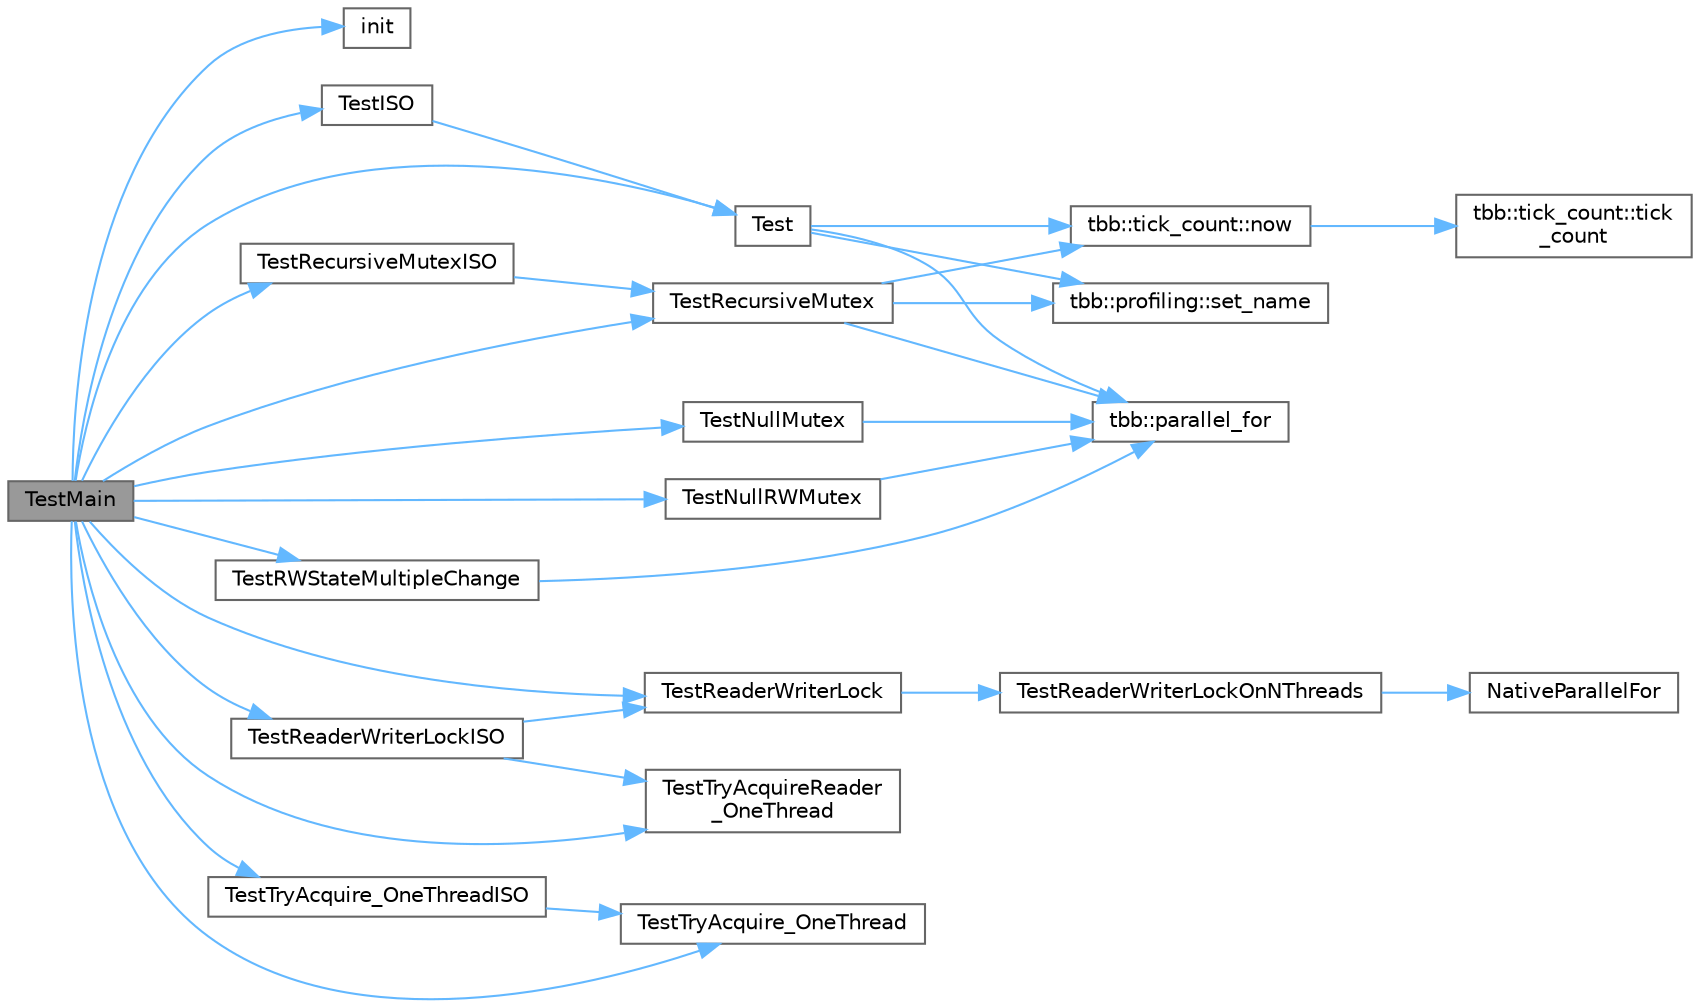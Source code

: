 digraph "TestMain"
{
 // LATEX_PDF_SIZE
  bgcolor="transparent";
  edge [fontname=Helvetica,fontsize=10,labelfontname=Helvetica,labelfontsize=10];
  node [fontname=Helvetica,fontsize=10,shape=box,height=0.2,width=0.4];
  rankdir="LR";
  Node1 [id="Node000001",label="TestMain",height=0.2,width=0.4,color="gray40", fillcolor="grey60", style="filled", fontcolor="black",tooltip="Entry point to a TBB unit test application"];
  Node1 -> Node2 [id="edge1_Node000001_Node000002",color="steelblue1",style="solid",tooltip=" "];
  Node2 [id="Node000002",label="init",height=0.2,width=0.4,color="grey40", fillcolor="white", style="filled",URL="$boing_8c.html#a2858154e2009b0e6e616f313177762bc",tooltip=" "];
  Node1 -> Node3 [id="edge2_Node000001_Node000003",color="steelblue1",style="solid",tooltip=" "];
  Node3 [id="Node000003",label="Test",height=0.2,width=0.4,color="grey40", fillcolor="white", style="filled",URL="$test__mutex_8cpp.html#a25d101c02d8bf9202084f178b993bd70",tooltip="Generic test of a TBB mutex type M."];
  Node3 -> Node4 [id="edge3_Node000003_Node000004",color="steelblue1",style="solid",tooltip=" "];
  Node4 [id="Node000004",label="tbb::tick_count::now",height=0.2,width=0.4,color="grey40", fillcolor="white", style="filled",URL="$classtbb_1_1tick__count.html#a74dcecde7431ff4591d7c46fc1d50d7e",tooltip="Return current time."];
  Node4 -> Node5 [id="edge4_Node000004_Node000005",color="steelblue1",style="solid",tooltip=" "];
  Node5 [id="Node000005",label="tbb::tick_count::tick\l_count",height=0.2,width=0.4,color="grey40", fillcolor="white", style="filled",URL="$classtbb_1_1tick__count.html#a9f1daa0b7a4feb800f802b4be1f1e497",tooltip="Construct an absolute timestamp initialized to zero."];
  Node3 -> Node6 [id="edge5_Node000003_Node000006",color="steelblue1",style="solid",tooltip=" "];
  Node6 [id="Node000006",label="tbb::parallel_for",height=0.2,width=0.4,color="grey40", fillcolor="white", style="filled",URL="$group__algorithms.html#gaa8444c29dc4d2e527a1036717d109aef",tooltip="Parallel iteration over range with default partitioner."];
  Node3 -> Node7 [id="edge6_Node000003_Node000007",color="steelblue1",style="solid",tooltip=" "];
  Node7 [id="Node000007",label="tbb::profiling::set_name",height=0.2,width=0.4,color="grey40", fillcolor="white", style="filled",URL="$namespacetbb_1_1profiling.html#a397438dc1b3ddf4153da966b92537271",tooltip=" "];
  Node1 -> Node8 [id="edge7_Node000001_Node000008",color="steelblue1",style="solid",tooltip=" "];
  Node8 [id="Node000008",label="TestISO",height=0.2,width=0.4,color="grey40", fillcolor="white", style="filled",URL="$test__mutex_8cpp.html#a96baed9d03bc3664b258520550f3a097",tooltip="Test ISO C++0x compatibility portion of TBB mutex"];
  Node8 -> Node3 [id="edge8_Node000008_Node000003",color="steelblue1",style="solid",tooltip=" "];
  Node1 -> Node9 [id="edge9_Node000001_Node000009",color="steelblue1",style="solid",tooltip=" "];
  Node9 [id="Node000009",label="TestNullMutex",height=0.2,width=0.4,color="grey40", fillcolor="white", style="filled",URL="$test__mutex_8cpp.html#a0e21ccfc4e6b34791a90a4026c9e82af",tooltip=" "];
  Node9 -> Node6 [id="edge10_Node000009_Node000006",color="steelblue1",style="solid",tooltip=" "];
  Node1 -> Node10 [id="edge11_Node000001_Node000010",color="steelblue1",style="solid",tooltip=" "];
  Node10 [id="Node000010",label="TestNullRWMutex",height=0.2,width=0.4,color="grey40", fillcolor="white", style="filled",URL="$test__mutex_8cpp.html#a635d61dcf0172a1bb357cec2c2e7baf3",tooltip=" "];
  Node10 -> Node6 [id="edge12_Node000010_Node000006",color="steelblue1",style="solid",tooltip=" "];
  Node1 -> Node11 [id="edge13_Node000001_Node000011",color="steelblue1",style="solid",tooltip=" "];
  Node11 [id="Node000011",label="TestReaderWriterLock",height=0.2,width=0.4,color="grey40", fillcolor="white", style="filled",URL="$test__reader__writer__lock_8cpp.html#a4690a6ffe2caf142a73e2bc0aaeceb28",tooltip=" "];
  Node11 -> Node12 [id="edge14_Node000011_Node000012",color="steelblue1",style="solid",tooltip=" "];
  Node12 [id="Node000012",label="TestReaderWriterLockOnNThreads",height=0.2,width=0.4,color="grey40", fillcolor="white", style="filled",URL="$test__reader__writer__lock_8cpp.html#a26d90f7267d1904dfb6052af4026618d",tooltip=" "];
  Node12 -> Node13 [id="edge15_Node000012_Node000013",color="steelblue1",style="solid",tooltip=" "];
  Node13 [id="Node000013",label="NativeParallelFor",height=0.2,width=0.4,color="grey40", fillcolor="white", style="filled",URL="$harness_8h.html#ad5b2c9cf4e169014b7919debb3c91d45",tooltip="Execute body(i) in parallel for i in the interval [0,n)."];
  Node1 -> Node14 [id="edge16_Node000001_Node000014",color="steelblue1",style="solid",tooltip=" "];
  Node14 [id="Node000014",label="TestReaderWriterLockISO",height=0.2,width=0.4,color="grey40", fillcolor="white", style="filled",URL="$test__mutex_8cpp.html#a680ce2bc8c570c12e6b2413c5f28958d",tooltip="Test ISO-like C++0x compatibility portion of TBB reader-writer mutex"];
  Node14 -> Node11 [id="edge17_Node000014_Node000011",color="steelblue1",style="solid",tooltip=" "];
  Node14 -> Node15 [id="edge18_Node000014_Node000015",color="steelblue1",style="solid",tooltip=" "];
  Node15 [id="Node000015",label="TestTryAcquireReader\l_OneThread",height=0.2,width=0.4,color="grey40", fillcolor="white", style="filled",URL="$test__mutex_8cpp.html#abe19d7c1f1a6ce0f36fb16fd90906477",tooltip=" "];
  Node1 -> Node16 [id="edge19_Node000001_Node000016",color="steelblue1",style="solid",tooltip=" "];
  Node16 [id="Node000016",label="TestRecursiveMutex",height=0.2,width=0.4,color="grey40", fillcolor="white", style="filled",URL="$test__mutex_8cpp.html#a96227db5153193dc44b0669f79a9eed1",tooltip=" "];
  Node16 -> Node4 [id="edge20_Node000016_Node000004",color="steelblue1",style="solid",tooltip=" "];
  Node16 -> Node6 [id="edge21_Node000016_Node000006",color="steelblue1",style="solid",tooltip=" "];
  Node16 -> Node7 [id="edge22_Node000016_Node000007",color="steelblue1",style="solid",tooltip=" "];
  Node1 -> Node17 [id="edge23_Node000001_Node000017",color="steelblue1",style="solid",tooltip=" "];
  Node17 [id="Node000017",label="TestRecursiveMutexISO",height=0.2,width=0.4,color="grey40", fillcolor="white", style="filled",URL="$test__mutex_8cpp.html#a23faf984dd5521e6e115eba4e5abe3c5",tooltip="Test ISO C++0x compatibility portion of TBB recursive mutex"];
  Node17 -> Node16 [id="edge24_Node000017_Node000016",color="steelblue1",style="solid",tooltip=" "];
  Node1 -> Node18 [id="edge25_Node000001_Node000018",color="steelblue1",style="solid",tooltip=" "];
  Node18 [id="Node000018",label="TestRWStateMultipleChange",height=0.2,width=0.4,color="grey40", fillcolor="white", style="filled",URL="$test__mutex_8cpp.html#a5a7fa7fd9f964bde89b21a1d762662ee",tooltip=" "];
  Node18 -> Node6 [id="edge26_Node000018_Node000006",color="steelblue1",style="solid",tooltip=" "];
  Node1 -> Node19 [id="edge27_Node000001_Node000019",color="steelblue1",style="solid",tooltip=" "];
  Node19 [id="Node000019",label="TestTryAcquire_OneThread",height=0.2,width=0.4,color="grey40", fillcolor="white", style="filled",URL="$test__mutex_8cpp.html#a77980eea3a966022e2a6463cd43db2cf",tooltip=" "];
  Node1 -> Node20 [id="edge28_Node000001_Node000020",color="steelblue1",style="solid",tooltip=" "];
  Node20 [id="Node000020",label="TestTryAcquire_OneThreadISO",height=0.2,width=0.4,color="grey40", fillcolor="white", style="filled",URL="$test__mutex_8cpp.html#a6e927ed236c98bb2fc63d11f02bbd5a6",tooltip="Test ISO C++0x try_lock functionality of a non-reenterable mutex *‍/"];
  Node20 -> Node19 [id="edge29_Node000020_Node000019",color="steelblue1",style="solid",tooltip=" "];
  Node1 -> Node15 [id="edge30_Node000001_Node000015",color="steelblue1",style="solid",tooltip=" "];
}
